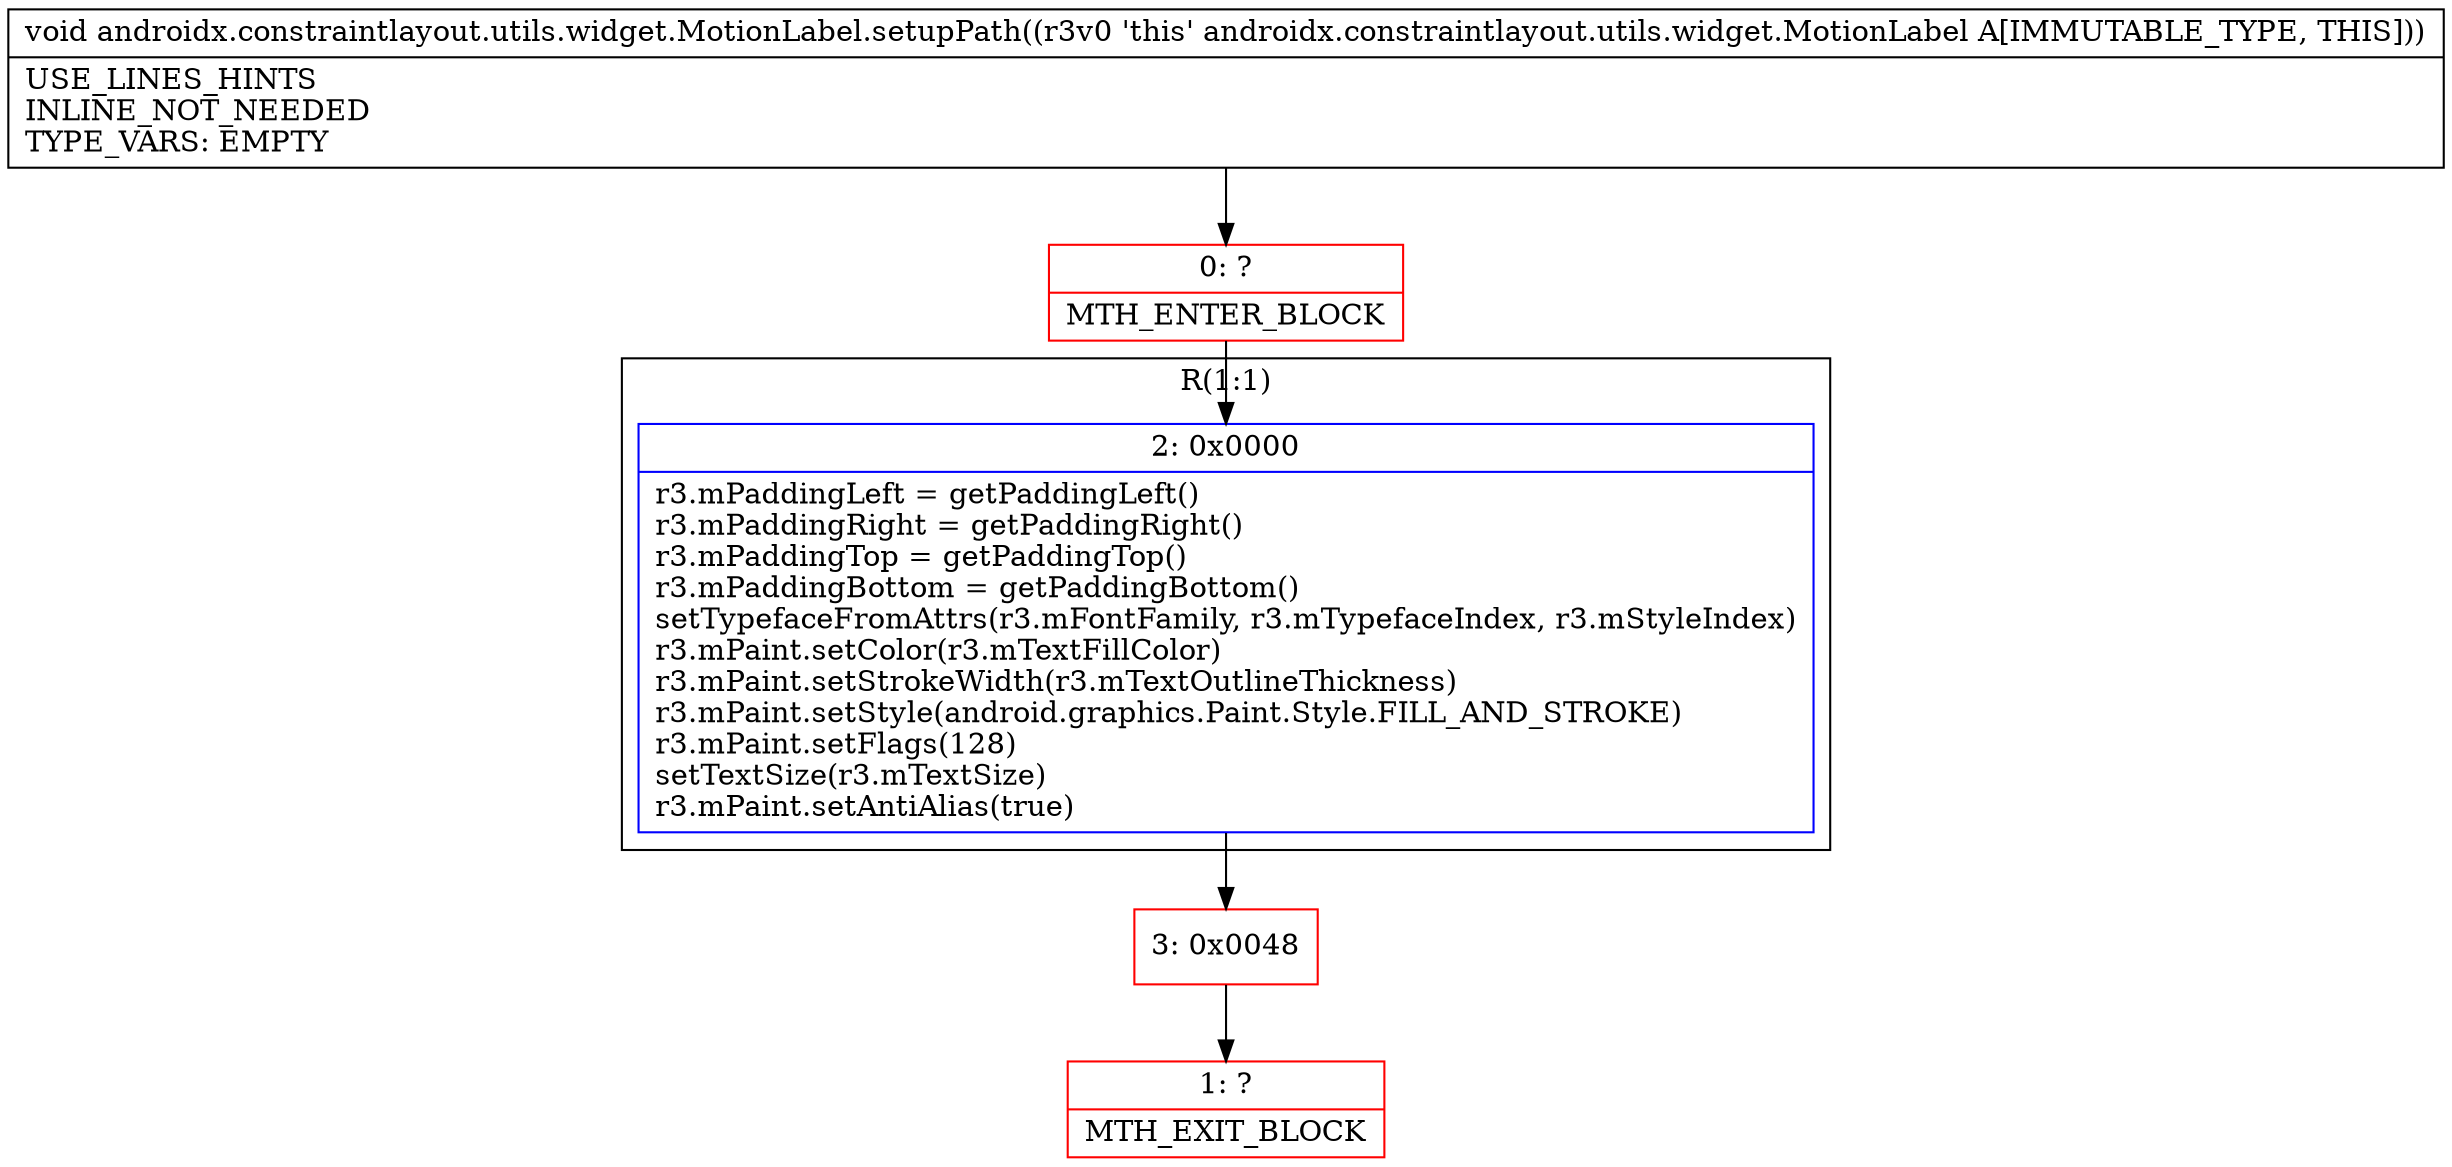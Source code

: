 digraph "CFG forandroidx.constraintlayout.utils.widget.MotionLabel.setupPath()V" {
subgraph cluster_Region_1858427020 {
label = "R(1:1)";
node [shape=record,color=blue];
Node_2 [shape=record,label="{2\:\ 0x0000|r3.mPaddingLeft = getPaddingLeft()\lr3.mPaddingRight = getPaddingRight()\lr3.mPaddingTop = getPaddingTop()\lr3.mPaddingBottom = getPaddingBottom()\lsetTypefaceFromAttrs(r3.mFontFamily, r3.mTypefaceIndex, r3.mStyleIndex)\lr3.mPaint.setColor(r3.mTextFillColor)\lr3.mPaint.setStrokeWidth(r3.mTextOutlineThickness)\lr3.mPaint.setStyle(android.graphics.Paint.Style.FILL_AND_STROKE)\lr3.mPaint.setFlags(128)\lsetTextSize(r3.mTextSize)\lr3.mPaint.setAntiAlias(true)\l}"];
}
Node_0 [shape=record,color=red,label="{0\:\ ?|MTH_ENTER_BLOCK\l}"];
Node_3 [shape=record,color=red,label="{3\:\ 0x0048}"];
Node_1 [shape=record,color=red,label="{1\:\ ?|MTH_EXIT_BLOCK\l}"];
MethodNode[shape=record,label="{void androidx.constraintlayout.utils.widget.MotionLabel.setupPath((r3v0 'this' androidx.constraintlayout.utils.widget.MotionLabel A[IMMUTABLE_TYPE, THIS]))  | USE_LINES_HINTS\lINLINE_NOT_NEEDED\lTYPE_VARS: EMPTY\l}"];
MethodNode -> Node_0;Node_2 -> Node_3;
Node_0 -> Node_2;
Node_3 -> Node_1;
}

